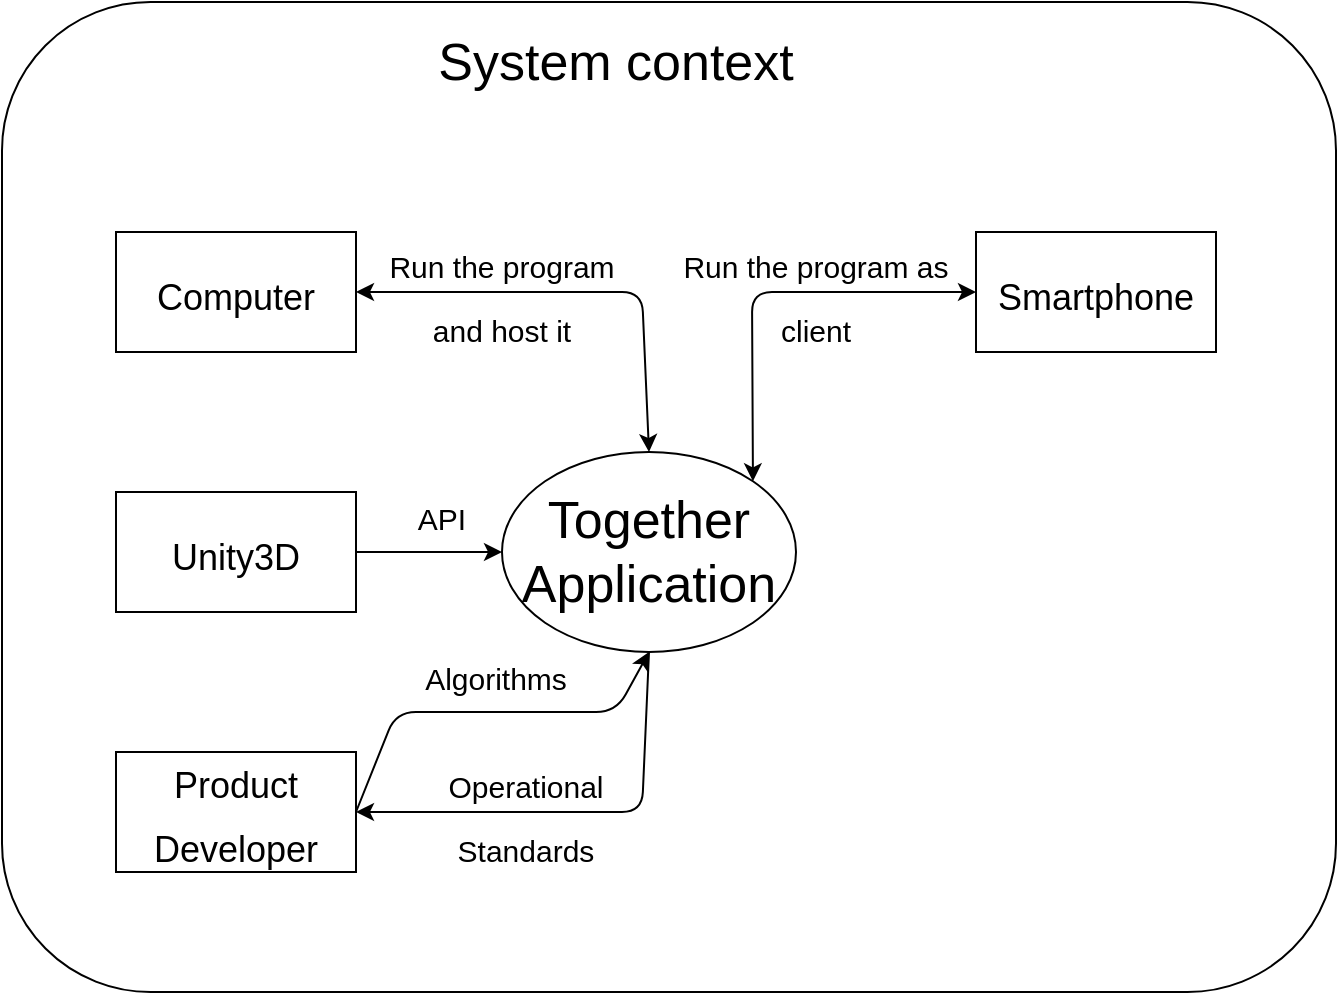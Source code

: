 <mxfile version="10.7.3" type="device"><diagram id="tMSwFIVtcDJ_xyUSfAYP" name="Page-1"><mxGraphModel dx="957" dy="616" grid="1" gridSize="10" guides="1" tooltips="1" connect="1" arrows="1" fold="1" page="1" pageScale="1" pageWidth="827" pageHeight="1169" math="0" shadow="0"><root><mxCell id="0"/><mxCell id="1" parent="0"/><mxCell id="66Pg5cJiD_2HZidbz_BE-1" value="" style="rounded=1;whiteSpace=wrap;html=1;" vertex="1" parent="1"><mxGeometry x="93" y="45" width="667" height="495" as="geometry"/></mxCell><mxCell id="213m3Xhjylqf-mFQ0nGv-3" value="System context" style="text;html=1;strokeColor=none;fillColor=none;align=center;verticalAlign=middle;whiteSpace=wrap;rounded=0;fontSize=26;" parent="1" vertex="1"><mxGeometry x="290" y="60" width="220" height="30" as="geometry"/></mxCell><mxCell id="213m3Xhjylqf-mFQ0nGv-5" value="&lt;font style=&quot;font-size: 18px&quot;&gt;Computer&lt;/font&gt;" style="rounded=0;whiteSpace=wrap;html=1;fontSize=26;" parent="1" vertex="1"><mxGeometry x="150" y="160" width="120" height="60" as="geometry"/></mxCell><mxCell id="213m3Xhjylqf-mFQ0nGv-6" value="Together Application" style="ellipse;whiteSpace=wrap;html=1;fontSize=26;" parent="1" vertex="1"><mxGeometry x="343" y="270" width="147" height="100" as="geometry"/></mxCell><mxCell id="213m3Xhjylqf-mFQ0nGv-9" value="" style="endArrow=classic;html=1;fontSize=26;exitX=1;exitY=0.5;exitDx=0;exitDy=0;entryX=0.5;entryY=0;entryDx=0;entryDy=0;startArrow=classic;startFill=1;endFill=1;" parent="1" source="213m3Xhjylqf-mFQ0nGv-5" target="213m3Xhjylqf-mFQ0nGv-6" edge="1"><mxGeometry width="50" height="50" relative="1" as="geometry"><mxPoint x="330" y="220" as="sourcePoint"/><mxPoint x="380" y="170" as="targetPoint"/><Array as="points"><mxPoint x="413" y="190"/></Array></mxGeometry></mxCell><mxCell id="213m3Xhjylqf-mFQ0nGv-10" value="&lt;font style=&quot;font-size: 15px&quot;&gt;Run the program and host it&lt;/font&gt;" style="text;html=1;strokeColor=none;fillColor=none;align=center;verticalAlign=middle;whiteSpace=wrap;rounded=0;fontSize=26;" parent="1" vertex="1"><mxGeometry x="273" y="160" width="140" height="60" as="geometry"/></mxCell><mxCell id="213m3Xhjylqf-mFQ0nGv-11" value="&lt;span style=&quot;font-size: 18px&quot;&gt;Unity3D&lt;/span&gt;" style="rounded=0;whiteSpace=wrap;html=1;fontSize=26;" parent="1" vertex="1"><mxGeometry x="150" y="290" width="120" height="60" as="geometry"/></mxCell><mxCell id="213m3Xhjylqf-mFQ0nGv-12" value="" style="endArrow=classic;startArrow=none;html=1;fontSize=26;exitX=1;exitY=0.5;exitDx=0;exitDy=0;entryX=0;entryY=0.5;entryDx=0;entryDy=0;startFill=0;" parent="1" source="213m3Xhjylqf-mFQ0nGv-11" target="213m3Xhjylqf-mFQ0nGv-6" edge="1"><mxGeometry width="50" height="50" relative="1" as="geometry"><mxPoint x="300" y="350" as="sourcePoint"/><mxPoint x="350" y="300" as="targetPoint"/></mxGeometry></mxCell><mxCell id="213m3Xhjylqf-mFQ0nGv-13" value="&lt;font style=&quot;font-size: 15px&quot;&gt;API&lt;/font&gt;" style="text;html=1;strokeColor=none;fillColor=none;align=center;verticalAlign=middle;whiteSpace=wrap;rounded=0;fontSize=26;" parent="1" vertex="1"><mxGeometry x="273" y="290" width="80" height="20" as="geometry"/></mxCell><mxCell id="213m3Xhjylqf-mFQ0nGv-14" value="&lt;span style=&quot;font-size: 18px&quot;&gt;Product Developer&lt;/span&gt;" style="rounded=0;whiteSpace=wrap;html=1;fontSize=26;" parent="1" vertex="1"><mxGeometry x="150" y="420" width="120" height="60" as="geometry"/></mxCell><mxCell id="213m3Xhjylqf-mFQ0nGv-15" value="" style="endArrow=classic;startArrow=none;html=1;fontSize=26;exitX=1;exitY=0.5;exitDx=0;exitDy=0;entryX=0.5;entryY=1;entryDx=0;entryDy=0;startFill=0;" parent="1" source="213m3Xhjylqf-mFQ0nGv-14" target="213m3Xhjylqf-mFQ0nGv-6" edge="1"><mxGeometry width="50" height="50" relative="1" as="geometry"><mxPoint x="360" y="460" as="sourcePoint"/><mxPoint x="410" y="410" as="targetPoint"/><Array as="points"><mxPoint x="290" y="400"/><mxPoint x="400" y="400"/></Array></mxGeometry></mxCell><mxCell id="213m3Xhjylqf-mFQ0nGv-16" value="&lt;font style=&quot;font-size: 15px&quot;&gt;Algorithms&lt;/font&gt;" style="text;html=1;strokeColor=none;fillColor=none;align=center;verticalAlign=middle;whiteSpace=wrap;rounded=0;fontSize=26;" parent="1" vertex="1"><mxGeometry x="300" y="370" width="80" height="20" as="geometry"/></mxCell><mxCell id="213m3Xhjylqf-mFQ0nGv-17" value="" style="endArrow=none;startArrow=classic;html=1;fontSize=26;exitX=1;exitY=0.5;exitDx=0;exitDy=0;entryX=0.5;entryY=1;entryDx=0;entryDy=0;endFill=0;" parent="1" source="213m3Xhjylqf-mFQ0nGv-14" target="213m3Xhjylqf-mFQ0nGv-6" edge="1"><mxGeometry width="50" height="50" relative="1" as="geometry"><mxPoint x="330" y="490" as="sourcePoint"/><mxPoint x="380" y="440" as="targetPoint"/><Array as="points"><mxPoint x="413" y="450"/></Array></mxGeometry></mxCell><mxCell id="213m3Xhjylqf-mFQ0nGv-18" value="&lt;span style=&quot;font-size: 15px&quot;&gt;Operational&lt;br&gt;Standards&lt;br&gt;&lt;/span&gt;" style="text;html=1;strokeColor=none;fillColor=none;align=center;verticalAlign=middle;whiteSpace=wrap;rounded=0;fontSize=26;" parent="1" vertex="1"><mxGeometry x="310" y="420" width="90" height="60" as="geometry"/></mxCell><mxCell id="213m3Xhjylqf-mFQ0nGv-21" value="&lt;font style=&quot;font-size: 18px&quot;&gt;Smartphone&lt;/font&gt;" style="rounded=0;whiteSpace=wrap;html=1;fontSize=26;" parent="1" vertex="1"><mxGeometry x="580" y="160" width="120" height="60" as="geometry"/></mxCell><mxCell id="213m3Xhjylqf-mFQ0nGv-22" value="" style="endArrow=classic;startArrow=classic;html=1;fontSize=26;entryX=0;entryY=0.5;entryDx=0;entryDy=0;exitX=1;exitY=0;exitDx=0;exitDy=0;" parent="1" source="213m3Xhjylqf-mFQ0nGv-6" target="213m3Xhjylqf-mFQ0nGv-21" edge="1"><mxGeometry width="50" height="50" relative="1" as="geometry"><mxPoint x="580" y="350" as="sourcePoint"/><mxPoint x="630" y="300" as="targetPoint"/><Array as="points"><mxPoint x="468" y="190"/></Array></mxGeometry></mxCell><mxCell id="213m3Xhjylqf-mFQ0nGv-23" value="&lt;font style=&quot;font-size: 15px&quot;&gt;Run the program as client&lt;/font&gt;" style="text;html=1;strokeColor=none;fillColor=none;align=center;verticalAlign=middle;whiteSpace=wrap;rounded=0;fontSize=26;" parent="1" vertex="1"><mxGeometry x="430" y="160" width="140" height="60" as="geometry"/></mxCell></root></mxGraphModel></diagram></mxfile>